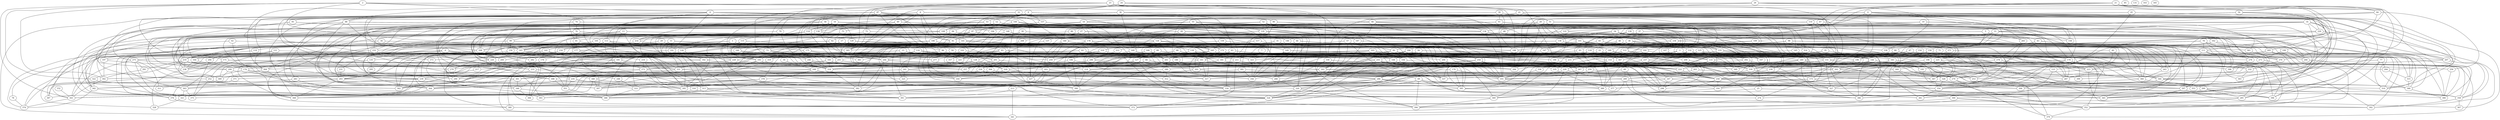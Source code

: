 strict graph "gnp_random_graph(400,0.015)" {
0;
1;
2;
3;
4;
5;
6;
7;
8;
9;
10;
11;
12;
13;
14;
15;
16;
17;
18;
19;
20;
21;
22;
23;
24;
25;
26;
27;
28;
29;
30;
31;
32;
33;
34;
35;
36;
37;
38;
39;
40;
41;
42;
43;
44;
45;
46;
47;
48;
49;
50;
51;
52;
53;
54;
55;
56;
57;
58;
59;
60;
61;
62;
63;
64;
65;
66;
67;
68;
69;
70;
71;
72;
73;
74;
75;
76;
77;
78;
79;
80;
81;
82;
83;
84;
85;
86;
87;
88;
89;
90;
91;
92;
93;
94;
95;
96;
97;
98;
99;
100;
101;
102;
103;
104;
105;
106;
107;
108;
109;
110;
111;
112;
113;
114;
115;
116;
117;
118;
119;
120;
121;
122;
123;
124;
125;
126;
127;
128;
129;
130;
131;
132;
133;
134;
135;
136;
137;
138;
139;
140;
141;
142;
143;
144;
145;
146;
147;
148;
149;
150;
151;
152;
153;
154;
155;
156;
157;
158;
159;
160;
161;
162;
163;
164;
165;
166;
167;
168;
169;
170;
171;
172;
173;
174;
175;
176;
177;
178;
179;
180;
181;
182;
183;
184;
185;
186;
187;
188;
189;
190;
191;
192;
193;
194;
195;
196;
197;
198;
199;
200;
201;
202;
203;
204;
205;
206;
207;
208;
209;
210;
211;
212;
213;
214;
215;
216;
217;
218;
219;
220;
221;
222;
223;
224;
225;
226;
227;
228;
229;
230;
231;
232;
233;
234;
235;
236;
237;
238;
239;
240;
241;
242;
243;
244;
245;
246;
247;
248;
249;
250;
251;
252;
253;
254;
255;
256;
257;
258;
259;
260;
261;
262;
263;
264;
265;
266;
267;
268;
269;
270;
271;
272;
273;
274;
275;
276;
277;
278;
279;
280;
281;
282;
283;
284;
285;
286;
287;
288;
289;
290;
291;
292;
293;
294;
295;
296;
297;
298;
299;
300;
301;
302;
303;
304;
305;
306;
307;
308;
309;
310;
311;
312;
313;
314;
315;
316;
317;
318;
319;
320;
321;
322;
323;
324;
325;
326;
327;
328;
329;
330;
331;
332;
333;
334;
335;
336;
337;
338;
339;
340;
341;
342;
343;
344;
345;
346;
347;
348;
349;
350;
351;
352;
353;
354;
355;
356;
357;
358;
359;
360;
361;
362;
363;
364;
365;
366;
367;
368;
369;
370;
371;
372;
373;
374;
375;
376;
377;
378;
379;
380;
381;
382;
383;
384;
385;
386;
387;
388;
389;
390;
391;
392;
393;
394;
395;
396;
397;
398;
399;
0 -- 293  [is_available=True, prob="0.445040618117"];
0 -- 200  [is_available=True, prob="0.580049552177"];
0 -- 78  [is_available=True, prob="1.0"];
0 -- 368  [is_available=True, prob="1.0"];
0 -- 360  [is_available=True, prob="0.507930060925"];
0 -- 190  [is_available=True, prob="1.0"];
0 -- 375  [is_available=True, prob="0.914800810195"];
0 -- 318  [is_available=True, prob="1.0"];
1 -- 385  [is_available=True, prob="1.0"];
1 -- 228  [is_available=True, prob="1.0"];
1 -- 238  [is_available=True, prob="0.559416144133"];
1 -- 208  [is_available=True, prob="0.450186910403"];
1 -- 83  [is_available=True, prob="0.253596715988"];
1 -- 116  [is_available=True, prob="0.920710658894"];
2 -- 322  [is_available=True, prob="0.665613365649"];
2 -- 260  [is_available=True, prob="0.807805384402"];
2 -- 8  [is_available=True, prob="1.0"];
2 -- 330  [is_available=True, prob="0.148947166525"];
2 -- 302  [is_available=True, prob="1.0"];
2 -- 143  [is_available=True, prob="0.35886548783"];
2 -- 343  [is_available=True, prob="0.132353629107"];
2 -- 382  [is_available=True, prob="1.0"];
3 -- 261  [is_available=True, prob="0.891876512233"];
3 -- 262  [is_available=True, prob="0.288745282351"];
3 -- 238  [is_available=True, prob="0.72905583074"];
3 -- 183  [is_available=True, prob="0.602737418572"];
3 -- 25  [is_available=True, prob="0.331422526892"];
3 -- 347  [is_available=True, prob="1.0"];
3 -- 349  [is_available=True, prob="0.720657900181"];
4 -- 389  [is_available=True, prob="0.168339131077"];
4 -- 230  [is_available=True, prob="1.0"];
4 -- 265  [is_available=True, prob="0.277395218922"];
4 -- 207  [is_available=True, prob="0.0110321448998"];
4 -- 368  [is_available=True, prob="1.0"];
4 -- 18  [is_available=True, prob="0.595807560056"];
4 -- 180  [is_available=True, prob="0.264602364544"];
4 -- 310  [is_available=True, prob="0.801349084017"];
4 -- 158  [is_available=True, prob="0.65425256743"];
5 -- 80  [is_available=True, prob="0.266560453785"];
5 -- 265  [is_available=True, prob="1.0"];
5 -- 43  [is_available=True, prob="0.289280450803"];
5 -- 214  [is_available=True, prob="0.0592825541115"];
5 -- 391  [is_available=True, prob="0.445736910826"];
6 -- 257  [is_available=True, prob="0.562351355226"];
6 -- 396  [is_available=True, prob="1.0"];
6 -- 141  [is_available=True, prob="0.227752753931"];
6 -- 238  [is_available=True, prob="0.0263866394723"];
6 -- 49  [is_available=True, prob="1.0"];
6 -- 246  [is_available=True, prob="0.527149827295"];
6 -- 151  [is_available=True, prob="0.354972901065"];
6 -- 91  [is_available=True, prob="0.53904427953"];
6 -- 253  [is_available=True, prob="0.0635113441687"];
7 -- 323  [is_available=True, prob="0.237098377136"];
8 -- 100  [is_available=True, prob="0.382357651353"];
8 -- 134  [is_available=True, prob="0.458352926183"];
8 -- 233  [is_available=True, prob="0.270206088249"];
8 -- 81  [is_available=True, prob="0.457224876437"];
8 -- 228  [is_available=True, prob="0.80620479332"];
8 -- 90  [is_available=True, prob="0.933056995619"];
8 -- 91  [is_available=True, prob="0.559877972427"];
8 -- 191  [is_available=True, prob="1.0"];
9 -- 97  [is_available=True, prob="1.0"];
9 -- 35  [is_available=True, prob="0.988715788085"];
9 -- 136  [is_available=True, prob="1.0"];
9 -- 203  [is_available=True, prob="0.334592566751"];
9 -- 141  [is_available=True, prob="0.632939886775"];
9 -- 143  [is_available=True, prob="1.0"];
9 -- 113  [is_available=True, prob="0.247067191362"];
9 -- 51  [is_available=True, prob="1.0"];
9 -- 310  [is_available=True, prob="0.783462810097"];
9 -- 344  [is_available=True, prob="0.738072851558"];
9 -- 157  [is_available=True, prob="1.0"];
10 -- 136  [is_available=True, prob="1.0"];
10 -- 194  [is_available=True, prob="0.111481181125"];
10 -- 114  [is_available=True, prob="0.718193180876"];
10 -- 232  [is_available=True, prob="0.900552766345"];
10 -- 146  [is_available=True, prob="0.701714667074"];
11 -- 354  [is_available=True, prob="0.79830426919"];
11 -- 201  [is_available=True, prob="0.120275647924"];
11 -- 364  [is_available=True, prob="0.804256468675"];
11 -- 182  [is_available=True, prob="0.43853805883"];
11 -- 185  [is_available=True, prob="0.441571607029"];
11 -- 318  [is_available=True, prob="0.842524778768"];
11 -- 191  [is_available=True, prob="1.0"];
12 -- 112  [is_available=True, prob="0.482143017801"];
12 -- 208  [is_available=True, prob="1.0"];
12 -- 179  [is_available=True, prob="0.559071532954"];
12 -- 108  [is_available=True, prob="0.695653175902"];
12 -- 174  [is_available=True, prob="0.19769318506"];
13 -- 391  [is_available=True, prob="0.396770126479"];
13 -- 264  [is_available=True, prob="1.0"];
13 -- 270  [is_available=True, prob="0.342553909167"];
13 -- 177  [is_available=True, prob="1.0"];
13 -- 313  [is_available=True, prob="0.168117782202"];
13 -- 187  [is_available=True, prob="0.114398280527"];
14 -- 33  [is_available=True, prob="0.235659691267"];
14 -- 136  [is_available=True, prob="1.0"];
14 -- 363  [is_available=True, prob="0.669661811039"];
14 -- 300  [is_available=True, prob="0.454055766742"];
14 -- 392  [is_available=True, prob="1.0"];
14 -- 220  [is_available=True, prob="0.17699791425"];
14 -- 93  [is_available=True, prob="1.0"];
15 -- 144  [is_available=True, prob="0.744669926471"];
15 -- 241  [is_available=True, prob="0.10300304739"];
15 -- 258  [is_available=True, prob="0.0473137257668"];
15 -- 294  [is_available=True, prob="1.0"];
15 -- 376  [is_available=True, prob="0.0511785633833"];
16 -- 249  [is_available=True, prob="0.65230370563"];
17 -- 323  [is_available=True, prob="1.0"];
17 -- 229  [is_available=True, prob="0.367650681796"];
17 -- 234  [is_available=True, prob="0.449201137861"];
17 -- 244  [is_available=True, prob="0.865270956459"];
17 -- 246  [is_available=True, prob="0.68505429996"];
17 -- 282  [is_available=True, prob="0.135319250346"];
17 -- 59  [is_available=True, prob="0.792908473006"];
17 -- 316  [is_available=True, prob="1.0"];
18 -- 97  [is_available=True, prob="1.0"];
18 -- 134  [is_available=True, prob="0.547487141809"];
18 -- 73  [is_available=True, prob="1.0"];
18 -- 298  [is_available=True, prob="0.26716718969"];
18 -- 141  [is_available=True, prob="0.983229801306"];
18 -- 276  [is_available=True, prob="1.0"];
18 -- 308  [is_available=True, prob="1.0"];
19 -- 361  [is_available=True, prob="0.856461814352"];
19 -- 122  [is_available=True, prob="0.754679745942"];
19 -- 179  [is_available=True, prob="0.0164050032436"];
19 -- 362  [is_available=True, prob="0.205081630014"];
20 -- 101  [is_available=True, prob="0.101429653855"];
20 -- 232  [is_available=True, prob="0.0645930118796"];
20 -- 267  [is_available=True, prob="0.554012366733"];
20 -- 48  [is_available=True, prob="0.0357424717547"];
20 -- 284  [is_available=True, prob="0.433748590884"];
20 -- 349  [is_available=True, prob="0.223899261964"];
20 -- 190  [is_available=True, prob="0.932949470429"];
21 -- 64  [is_available=True, prob="1.0"];
21 -- 236  [is_available=True, prob="0.462851788278"];
21 -- 47  [is_available=True, prob="1.0"];
21 -- 306  [is_available=True, prob="1.0"];
21 -- 54  [is_available=True, prob="1.0"];
21 -- 156  [is_available=True, prob="0.804798549296"];
22 -- 258  [is_available=True, prob="1.0"];
22 -- 228  [is_available=True, prob="1.0"];
22 -- 326  [is_available=True, prob="0.322185230563"];
22 -- 334  [is_available=True, prob="0.241971597716"];
22 -- 181  [is_available=True, prob="0.490717073507"];
22 -- 278  [is_available=True, prob="1.0"];
23 -- 257  [is_available=True, prob="0.742664486193"];
23 -- 305  [is_available=True, prob="1.0"];
23 -- 72  [is_available=True, prob="0.97779148226"];
23 -- 41  [is_available=True, prob="1.0"];
23 -- 237  [is_available=True, prob="1.0"];
23 -- 264  [is_available=True, prob="0.898499455347"];
23 -- 188  [is_available=True, prob="0.644957506132"];
23 -- 190  [is_available=True, prob="1.0"];
24 -- 73  [is_available=True, prob="0.0633244034946"];
24 -- 242  [is_available=True, prob="0.0420562300531"];
24 -- 386  [is_available=True, prob="1.0"];
24 -- 87  [is_available=True, prob="0.638841963527"];
25 -- 324  [is_available=True, prob="0.586327054871"];
25 -- 285  [is_available=True, prob="0.297110922349"];
26 -- 64  [is_available=True, prob="1.0"];
26 -- 257  [is_available=True, prob="0.900979935868"];
26 -- 262  [is_available=True, prob="0.158780096009"];
26 -- 168  [is_available=True, prob="1.0"];
26 -- 338  [is_available=True, prob="0.196738257055"];
26 -- 88  [is_available=True, prob="0.407292994472"];
27 -- 227  [is_available=True, prob="1.0"];
27 -- 292  [is_available=True, prob="0.378477484224"];
27 -- 265  [is_available=True, prob="0.889669150406"];
27 -- 81  [is_available=True, prob="0.164552698857"];
27 -- 146  [is_available=True, prob="1.0"];
27 -- 309  [is_available=True, prob="0.698141885639"];
27 -- 182  [is_available=True, prob="1.0"];
27 -- 315  [is_available=True, prob="0.420670160577"];
27 -- 126  [is_available=True, prob="0.329792759604"];
28 -- 105  [is_available=True, prob="0.849681668307"];
28 -- 172  [is_available=True, prob="1.0"];
28 -- 112  [is_available=True, prob="1.0"];
28 -- 146  [is_available=True, prob="0.593131715333"];
28 -- 342  [is_available=True, prob="0.799726997585"];
28 -- 124  [is_available=True, prob="1.0"];
29 -- 193  [is_available=True, prob="0.785051708822"];
29 -- 189  [is_available=True, prob="0.0885650702081"];
29 -- 231  [is_available=True, prob="0.195522053758"];
30 -- 324  [is_available=True, prob="0.581300966875"];
30 -- 244  [is_available=True, prob="1.0"];
30 -- 44  [is_available=True, prob="1.0"];
30 -- 318  [is_available=True, prob="0.610423350794"];
30 -- 183  [is_available=True, prob="0.658902797522"];
31 -- 226  [is_available=True, prob="0.611334422141"];
31 -- 132  [is_available=True, prob="1.0"];
31 -- 359  [is_available=True, prob="0.684602469841"];
31 -- 104  [is_available=True, prob="1.0"];
31 -- 331  [is_available=True, prob="1.0"];
31 -- 149  [is_available=True, prob="0.711734087939"];
31 -- 347  [is_available=True, prob="0.851056267702"];
32 -- 66  [is_available=True, prob="0.282013825369"];
32 -- 355  [is_available=True, prob="0.0471349677235"];
32 -- 172  [is_available=True, prob="0.932175894093"];
32 -- 258  [is_available=True, prob="0.70069600736"];
32 -- 79  [is_available=True, prob="1.0"];
32 -- 245  [is_available=True, prob="0.338512332449"];
32 -- 279  [is_available=True, prob="0.68082503996"];
32 -- 251  [is_available=True, prob="1.0"];
32 -- 94  [is_available=True, prob="1.0"];
33 -- 65  [is_available=True, prob="0.42775650464"];
33 -- 358  [is_available=True, prob="0.512026409225"];
33 -- 141  [is_available=True, prob="0.0782747081047"];
33 -- 80  [is_available=True, prob="0.166166645076"];
33 -- 338  [is_available=True, prob="0.423255631782"];
33 -- 179  [is_available=True, prob="0.903364788349"];
33 -- 254  [is_available=True, prob="1.0"];
34 -- 73  [is_available=True, prob="1.0"];
34 -- 299  [is_available=True, prob="0.0490196820558"];
35 -- 307  [is_available=True, prob="1.0"];
35 -- 228  [is_available=True, prob="0.250861342922"];
35 -- 317  [is_available=True, prob="0.0497989213156"];
35 -- 151  [is_available=True, prob="1.0"];
36 -- 136  [is_available=True, prob="1.0"];
36 -- 169  [is_available=True, prob="0.517635816925"];
36 -- 204  [is_available=True, prob="0.19482028525"];
36 -- 365  [is_available=True, prob="0.324065839478"];
36 -- 63  [is_available=True, prob="0.532575294029"];
36 -- 214  [is_available=True, prob="0.3953468353"];
36 -- 191  [is_available=True, prob="0.910835309123"];
36 -- 158  [is_available=True, prob="0.823435608519"];
36 -- 95  [is_available=True, prob="0.386036877106"];
37 -- 65  [is_available=True, prob="1.0"];
37 -- 140  [is_available=True, prob="0.668915479501"];
37 -- 253  [is_available=True, prob="0.504725392854"];
38 -- 167  [is_available=True, prob="0.497250007887"];
38 -- 297  [is_available=True, prob="0.106577667552"];
38 -- 234  [is_available=True, prob="1.0"];
38 -- 151  [is_available=True, prob="1.0"];
38 -- 210  [is_available=True, prob="0.984178967528"];
38 -- 73  [is_available=True, prob="0.831296046074"];
39 -- 112  [is_available=True, prob="1.0"];
39 -- 200  [is_available=True, prob="1.0"];
39 -- 235  [is_available=True, prob="0.81924946948"];
39 -- 188  [is_available=True, prob="0.961957504212"];
39 -- 61  [is_available=True, prob="0.420972866172"];
40 -- 360  [is_available=True, prob="1.0"];
40 -- 123  [is_available=True, prob="0.774266682335"];
40 -- 133  [is_available=True, prob="0.469055053305"];
41 -- 196  [is_available=True, prob="0.383751761459"];
41 -- 108  [is_available=True, prob="0.877670580219"];
41 -- 111  [is_available=True, prob="1.0"];
41 -- 272  [is_available=True, prob="0.402837451255"];
41 -- 51  [is_available=True, prob="0.0801396412434"];
41 -- 239  [is_available=True, prob="0.0289514381635"];
42 -- 264  [is_available=True, prob="0.187224795262"];
42 -- 189  [is_available=True, prob="0.304298733788"];
42 -- 343  [is_available=True, prob="1.0"];
43 -- 331  [is_available=True, prob="0.4665426778"];
43 -- 173  [is_available=True, prob="0.790669784138"];
43 -- 366  [is_available=True, prob="0.747271024013"];
43 -- 111  [is_available=True, prob="0.454050732826"];
43 -- 156  [is_available=True, prob="0.450370277149"];
44 -- 288  [is_available=True, prob="0.969326956543"];
44 -- 356  [is_available=True, prob="0.18489498244"];
44 -- 261  [is_available=True, prob="0.475530890337"];
44 -- 360  [is_available=True, prob="0.275317777645"];
44 -- 211  [is_available=True, prob="0.0827760697442"];
44 -- 132  [is_available=True, prob="1.0"];
45 -- 354  [is_available=True, prob="0.754668818198"];
45 -- 284  [is_available=True, prob="0.275715417397"];
45 -- 53  [is_available=True, prob="0.190542248701"];
45 -- 367  [is_available=True, prob="0.410175709865"];
46 -- 208  [is_available=True, prob="0.616974278175"];
46 -- 331  [is_available=True, prob="0.230861187688"];
46 -- 243  [is_available=True, prob="0.547933523771"];
46 -- 118  [is_available=True, prob="0.42682871069"];
46 -- 327  [is_available=True, prob="0.963793181702"];
47 -- 134  [is_available=True, prob="0.633823530587"];
47 -- 106  [is_available=True, prob="0.0268737583211"];
47 -- 365  [is_available=True, prob="0.489707370425"];
47 -- 173  [is_available=True, prob="0.639253933065"];
47 -- 92  [is_available=True, prob="1.0"];
48 -- 146  [is_available=True, prob="1.0"];
49 -- 128  [is_available=True, prob="1.0"];
49 -- 337  [is_available=True, prob="0.761116611744"];
49 -- 75  [is_available=True, prob="0.538526603368"];
49 -- 239  [is_available=True, prob="0.129498959125"];
49 -- 305  [is_available=True, prob="0.520098836217"];
49 -- 215  [is_available=True, prob="1.0"];
50 -- 390  [is_available=True, prob="1.0"];
50 -- 330  [is_available=True, prob="1.0"];
50 -- 205  [is_available=True, prob="0.297985780958"];
50 -- 110  [is_available=True, prob="0.112973528124"];
50 -- 370  [is_available=True, prob="0.328780175891"];
50 -- 220  [is_available=True, prob="0.45834680956"];
51 -- 194  [is_available=True, prob="0.863611922507"];
51 -- 101  [is_available=True, prob="0.0928525743356"];
51 -- 205  [is_available=True, prob="0.806914150723"];
51 -- 145  [is_available=True, prob="0.82940594394"];
51 -- 86  [is_available=True, prob="0.881456035898"];
51 -- 313  [is_available=True, prob="0.227595502981"];
51 -- 314  [is_available=True, prob="0.0410295929705"];
52 -- 356  [is_available=True, prob="0.992406065625"];
52 -- 134  [is_available=True, prob="0.427152129306"];
52 -- 140  [is_available=True, prob="0.601492107732"];
52 -- 143  [is_available=True, prob="0.191082622677"];
52 -- 286  [is_available=True, prob="1.0"];
52 -- 120  [is_available=True, prob="1.0"];
52 -- 91  [is_available=True, prob="1.0"];
52 -- 254  [is_available=True, prob="0.0982081430588"];
53 -- 99  [is_available=True, prob="0.81052345105"];
53 -- 104  [is_available=True, prob="0.977378504063"];
53 -- 395  [is_available=True, prob="1.0"];
53 -- 303  [is_available=True, prob="0.320279640455"];
53 -- 323  [is_available=True, prob="0.00333599329925"];
53 -- 246  [is_available=True, prob="0.145071965945"];
53 -- 397  [is_available=True, prob="0.424603105339"];
53 -- 120  [is_available=True, prob="0.0634318295673"];
53 -- 377  [is_available=True, prob="0.703237716877"];
53 -- 283  [is_available=True, prob="0.392655649342"];
53 -- 189  [is_available=True, prob="0.177277258475"];
53 -- 222  [is_available=True, prob="0.525437669923"];
54 -- 91  [is_available=True, prob="0.412165021079"];
54 -- 138  [is_available=True, prob="0.66636707807"];
54 -- 147  [is_available=True, prob="1.0"];
54 -- 276  [is_available=True, prob="0.187931276339"];
54 -- 155  [is_available=True, prob="0.365683817107"];
54 -- 189  [is_available=True, prob="0.513733504469"];
55 -- 226  [is_available=True, prob="1.0"];
55 -- 169  [is_available=True, prob="0.174661356545"];
55 -- 108  [is_available=True, prob="0.330089065855"];
55 -- 254  [is_available=True, prob="1.0"];
55 -- 181  [is_available=True, prob="0.81987139777"];
55 -- 350  [is_available=True, prob="0.928185585523"];
56 -- 128  [is_available=True, prob="0.548851105469"];
56 -- 288  [is_available=True, prob="0.273015323961"];
56 -- 266  [is_available=True, prob="0.16917724051"];
56 -- 337  [is_available=True, prob="0.0624001084955"];
56 -- 287  [is_available=True, prob="1.0"];
57 -- 242  [is_available=True, prob="0.675152103854"];
57 -- 92  [is_available=True, prob="1.0"];
57 -- 69  [is_available=True, prob="1.0"];
57 -- 239  [is_available=True, prob="0.110351540003"];
58 -- 129  [is_available=True, prob="0.083553732408"];
58 -- 297  [is_available=True, prob="0.308582343552"];
58 -- 299  [is_available=True, prob="0.445940217036"];
58 -- 108  [is_available=True, prob="0.0997965584246"];
58 -- 175  [is_available=True, prob="0.412696467145"];
58 -- 275  [is_available=True, prob="0.582416169909"];
59 -- 133  [is_available=True, prob="0.415761285828"];
59 -- 185  [is_available=True, prob="0.909374257915"];
60 -- 289  [is_available=True, prob="0.469670747673"];
60 -- 274  [is_available=True, prob="1.0"];
60 -- 337  [is_available=True, prob="0.34178362495"];
61 -- 97  [is_available=True, prob="1.0"];
61 -- 327  [is_available=True, prob="0.183651781848"];
61 -- 331  [is_available=True, prob="1.0"];
61 -- 80  [is_available=True, prob="1.0"];
61 -- 219  [is_available=True, prob="0.250143191897"];
61 -- 350  [is_available=True, prob="0.629941401283"];
62 -- 106  [is_available=True, prob="0.874376224001"];
62 -- 374  [is_available=True, prob="0.0717288419477"];
62 -- 244  [is_available=True, prob="1.0"];
62 -- 365  [is_available=True, prob="0.434869741311"];
62 -- 350  [is_available=True, prob="1.0"];
63 -- 161  [is_available=True, prob="0.99737621279"];
63 -- 193  [is_available=True, prob="0.785017372208"];
63 -- 167  [is_available=True, prob="0.994027666144"];
63 -- 151  [is_available=True, prob="0.280719035833"];
63 -- 376  [is_available=True, prob="1.0"];
64 -- 256  [is_available=True, prob="0.281873411395"];
64 -- 66  [is_available=True, prob="0.919102446282"];
64 -- 199  [is_available=True, prob="0.893734727404"];
64 -- 109  [is_available=True, prob="1.0"];
65 -- 155  [is_available=True, prob="0.691853326322"];
65 -- 165  [is_available=True, prob="0.125977751574"];
66 -- 102  [is_available=True, prob="0.623783593449"];
66 -- 134  [is_available=True, prob="0.0835930874601"];
66 -- 385  [is_available=True, prob="0.39434304382"];
66 -- 169  [is_available=True, prob="0.474862626219"];
66 -- 242  [is_available=True, prob="1.0"];
66 -- 82  [is_available=True, prob="0.940712858778"];
66 -- 158  [is_available=True, prob="0.826712641292"];
67 -- 287  [is_available=True, prob="0.684780512556"];
67 -- 319  [is_available=True, prob="0.114591145906"];
67 -- 215  [is_available=True, prob="1.0"];
67 -- 207  [is_available=True, prob="0.986009885509"];
68 -- 144  [is_available=True, prob="0.455413108995"];
68 -- 218  [is_available=True, prob="0.10444521543"];
68 -- 362  [is_available=True, prob="0.66489208844"];
68 -- 221  [is_available=True, prob="0.0143124765491"];
68 -- 270  [is_available=True, prob="1.0"];
69 -- 320  [is_available=True, prob="0.965638603754"];
69 -- 394  [is_available=True, prob="1.0"];
69 -- 365  [is_available=True, prob="0.819998313794"];
69 -- 377  [is_available=True, prob="0.349853597376"];
70 -- 234  [is_available=True, prob="0.236748288024"];
70 -- 332  [is_available=True, prob="0.839410162362"];
70 -- 111  [is_available=True, prob="0.522435561144"];
70 -- 370  [is_available=True, prob="0.217550860477"];
70 -- 276  [is_available=True, prob="0.68978834301"];
70 -- 184  [is_available=True, prob="0.496819631854"];
70 -- 351  [is_available=True, prob="0.792510321689"];
71 -- 225  [is_available=True, prob="0.301534126175"];
71 -- 196  [is_available=True, prob="0.754881759788"];
72 -- 305  [is_available=True, prob="0.752249334719"];
72 -- 178  [is_available=True, prob="0.733236278375"];
72 -- 226  [is_available=True, prob="1.0"];
73 -- 165  [is_available=True, prob="1.0"];
73 -- 397  [is_available=True, prob="1.0"];
73 -- 272  [is_available=True, prob="0.424624435167"];
73 -- 251  [is_available=True, prob="0.851300871744"];
73 -- 222  [is_available=True, prob="0.401360769166"];
74 -- 248  [is_available=True, prob="0.559792774959"];
74 -- 76  [is_available=True, prob="0.0242538548477"];
74 -- 173  [is_available=True, prob="0.217544492034"];
75 -- 82  [is_available=True, prob="0.10491182567"];
75 -- 251  [is_available=True, prob="0.632178015085"];
76 -- 235  [is_available=True, prob="0.0532394027517"];
76 -- 81  [is_available=True, prob="1.0"];
76 -- 243  [is_available=True, prob="0.630506085486"];
76 -- 340  [is_available=True, prob="0.0976704898452"];
76 -- 312  [is_available=True, prob="0.686405815468"];
77 -- 394  [is_available=True, prob="1.0"];
77 -- 204  [is_available=True, prob="0.308525660485"];
77 -- 229  [is_available=True, prob="0.605484292909"];
77 -- 310  [is_available=True, prob="0.454804916769"];
78 -- 374  [is_available=True, prob="0.303189769906"];
79 -- 251  [is_available=True, prob="0.807639855217"];
79 -- 214  [is_available=True, prob="0.483340093509"];
80 -- 260  [is_available=True, prob="0.88356176575"];
80 -- 193  [is_available=True, prob="0.134928595892"];
80 -- 341  [is_available=True, prob="1.0"];
80 -- 183  [is_available=True, prob="0.325117293601"];
81 -- 395  [is_available=True, prob="1.0"];
81 -- 144  [is_available=True, prob="0.476914092565"];
81 -- 177  [is_available=True, prob="0.258348880428"];
82 -- 96  [is_available=True, prob="0.79812202477"];
82 -- 359  [is_available=True, prob="0.908265921924"];
82 -- 292  [is_available=True, prob="1.0"];
82 -- 135  [is_available=True, prob="0.748565887425"];
82 -- 277  [is_available=True, prob="0.08668354284"];
82 -- 150  [is_available=True, prob="0.760524876726"];
83 -- 357  [is_available=True, prob="0.109543444874"];
83 -- 161  [is_available=True, prob="0.156658993698"];
83 -- 201  [is_available=True, prob="0.760751913195"];
83 -- 202  [is_available=True, prob="0.111116656022"];
83 -- 203  [is_available=True, prob="0.867825070777"];
83 -- 277  [is_available=True, prob="0.0531877116921"];
83 -- 343  [is_available=True, prob="0.486489920888"];
83 -- 377  [is_available=True, prob="0.301863561283"];
84 -- 382  [is_available=True, prob="1.0"];
84 -- 253  [is_available=True, prob="0.136085232213"];
84 -- 349  [is_available=True, prob="1.0"];
84 -- 239  [is_available=True, prob="1.0"];
86 -- 101  [is_available=True, prob="0.0616528870853"];
86 -- 143  [is_available=True, prob="0.678536812583"];
87 -- 96  [is_available=True, prob="1.0"];
87 -- 227  [is_available=True, prob="0.860909743126"];
87 -- 359  [is_available=True, prob="0.152187011777"];
87 -- 264  [is_available=True, prob="0.20040571763"];
87 -- 171  [is_available=True, prob="0.979998102526"];
87 -- 140  [is_available=True, prob="0.0736413034189"];
87 -- 301  [is_available=True, prob="0.537956054132"];
87 -- 88  [is_available=True, prob="1.0"];
87 -- 114  [is_available=True, prob="1.0"];
87 -- 147  [is_available=True, prob="0.224970739103"];
87 -- 341  [is_available=True, prob="0.777706488364"];
87 -- 157  [is_available=True, prob="0.723311476539"];
88 -- 320  [is_available=True, prob="0.520703705025"];
88 -- 388  [is_available=True, prob="0.514175351195"];
88 -- 348  [is_available=True, prob="0.38624541653"];
88 -- 208  [is_available=True, prob="0.335917578191"];
88 -- 178  [is_available=True, prob="1.0"];
88 -- 120  [is_available=True, prob="0.990387673171"];
88 -- 252  [is_available=True, prob="0.426198113075"];
89 -- 168  [is_available=True, prob="1.0"];
89 -- 251  [is_available=True, prob="1.0"];
89 -- 300  [is_available=True, prob="0.746727478318"];
89 -- 127  [is_available=True, prob="0.977503022029"];
90 -- 321  [is_available=True, prob="1.0"];
90 -- 107  [is_available=True, prob="0.351201527367"];
90 -- 120  [is_available=True, prob="1.0"];
90 -- 281  [is_available=True, prob="0.798795659141"];
90 -- 317  [is_available=True, prob="0.390982870489"];
91 -- 271  [is_available=True, prob="0.578166122338"];
91 -- 372  [is_available=True, prob="0.677784081088"];
91 -- 250  [is_available=True, prob="1.0"];
91 -- 283  [is_available=True, prob="0.431137528819"];
92 -- 355  [is_available=True, prob="1.0"];
92 -- 324  [is_available=True, prob="1.0"];
92 -- 104  [is_available=True, prob="0.170156458672"];
92 -- 285  [is_available=True, prob="1.0"];
92 -- 127  [is_available=True, prob="1.0"];
93 -- 257  [is_available=True, prob="0.731039902036"];
93 -- 389  [is_available=True, prob="0.899053090391"];
93 -- 185  [is_available=True, prob="0.781930189748"];
93 -- 350  [is_available=True, prob="0.696081490612"];
93 -- 287  [is_available=True, prob="0.466088623637"];
94 -- 186  [is_available=True, prob="0.197325659672"];
94 -- 182  [is_available=True, prob="0.563916927501"];
94 -- 151  [is_available=True, prob="0.593991936668"];
95 -- 148  [is_available=True, prob="0.124803840302"];
95 -- 219  [is_available=True, prob="0.529586137317"];
95 -- 197  [is_available=True, prob="0.901660373228"];
95 -- 167  [is_available=True, prob="1.0"];
96 -- 275  [is_available=True, prob="0.806381930095"];
96 -- 227  [is_available=True, prob="0.434329706451"];
96 -- 250  [is_available=True, prob="0.461892403913"];
97 -- 195  [is_available=True, prob="0.287872695351"];
97 -- 230  [is_available=True, prob="0.978626497731"];
97 -- 266  [is_available=True, prob="1.0"];
97 -- 239  [is_available=True, prob="0.751587338087"];
97 -- 208  [is_available=True, prob="0.0472830194617"];
97 -- 124  [is_available=True, prob="0.398669321983"];
97 -- 382  [is_available=True, prob="0.508521476675"];
97 -- 383  [is_available=True, prob="0.455064445343"];
98 -- 386  [is_available=True, prob="0.464391746706"];
98 -- 199  [is_available=True, prob="0.822187788284"];
98 -- 297  [is_available=True, prob="1.0"];
98 -- 332  [is_available=True, prob="0.899624148316"];
98 -- 303  [is_available=True, prob="0.691451072901"];
98 -- 368  [is_available=True, prob="0.499166196188"];
98 -- 177  [is_available=True, prob="1.0"];
98 -- 188  [is_available=True, prob="0.776080404554"];
99 -- 241  [is_available=True, prob="1.0"];
99 -- 139  [is_available=True, prob="1.0"];
99 -- 150  [is_available=True, prob="0.189864984522"];
99 -- 197  [is_available=True, prob="0.63144956387"];
100 -- 224  [is_available=True, prob="0.0773536132411"];
100 -- 290  [is_available=True, prob="0.605525390196"];
100 -- 292  [is_available=True, prob="0.124295274592"];
100 -- 261  [is_available=True, prob="1.0"];
100 -- 169  [is_available=True, prob="1.0"];
100 -- 114  [is_available=True, prob="0.033289230918"];
100 -- 393  [is_available=True, prob="0.898006910431"];
100 -- 220  [is_available=True, prob="0.233366472021"];
101 -- 192  [is_available=True, prob="0.766286390526"];
101 -- 198  [is_available=True, prob="0.507820467217"];
101 -- 360  [is_available=True, prob="0.849437586769"];
101 -- 267  [is_available=True, prob="1.0"];
101 -- 365  [is_available=True, prob="0.367805873456"];
101 -- 272  [is_available=True, prob="0.899429566923"];
101 -- 119  [is_available=True, prob="0.348036915149"];
102 -- 325  [is_available=True, prob="0.981188336979"];
102 -- 326  [is_available=True, prob="0.935635537429"];
102 -- 332  [is_available=True, prob="0.442404174621"];
102 -- 182  [is_available=True, prob="0.611535640235"];
102 -- 390  [is_available=True, prob="0.565894914797"];
102 -- 383  [is_available=True, prob="0.261555766314"];
103 -- 352  [is_available=True, prob="1.0"];
103 -- 257  [is_available=True, prob="0.150454508797"];
103 -- 258  [is_available=True, prob="0.921299921924"];
103 -- 197  [is_available=True, prob="0.375725127435"];
103 -- 104  [is_available=True, prob="0.153636349147"];
103 -- 280  [is_available=True, prob="0.961981161362"];
103 -- 255  [is_available=True, prob="0.467376059431"];
104 -- 388  [is_available=True, prob="0.300936469108"];
104 -- 223  [is_available=True, prob="0.137535300963"];
105 -- 172  [is_available=True, prob="0.63034705151"];
105 -- 387  [is_available=True, prob="1.0"];
106 -- 256  [is_available=True, prob="0.94506031819"];
106 -- 390  [is_available=True, prob="1.0"];
106 -- 238  [is_available=True, prob="0.154233024561"];
106 -- 218  [is_available=True, prob="1.0"];
107 -- 324  [is_available=True, prob="0.762006993442"];
107 -- 133  [is_available=True, prob="0.858939710088"];
107 -- 349  [is_available=True, prob="0.543731696128"];
108 -- 164  [is_available=True, prob="0.221309443378"];
108 -- 264  [is_available=True, prob="1.0"];
108 -- 149  [is_available=True, prob="0.709117670294"];
108 -- 214  [is_available=True, prob="0.610063837469"];
108 -- 187  [is_available=True, prob="0.594473576418"];
108 -- 245  [is_available=True, prob="0.790436715259"];
109 -- 153  [is_available=True, prob="0.487354080587"];
109 -- 156  [is_available=True, prob="0.752717754407"];
109 -- 232  [is_available=True, prob="0.999968824525"];
110 -- 353  [is_available=True, prob="1.0"];
110 -- 385  [is_available=True, prob="0.991889200432"];
110 -- 233  [is_available=True, prob="1.0"];
110 -- 221  [is_available=True, prob="0.101664366807"];
110 -- 339  [is_available=True, prob="0.593698275033"];
110 -- 122  [is_available=True, prob="0.139533223454"];
110 -- 349  [is_available=True, prob="0.103246472479"];
111 -- 363  [is_available=True, prob="0.684058245169"];
111 -- 261  [is_available=True, prob="0.835627471977"];
111 -- 392  [is_available=True, prob="0.836008382061"];
111 -- 398  [is_available=True, prob="1.0"];
111 -- 297  [is_available=True, prob="0.585282976734"];
111 -- 377  [is_available=True, prob="1.0"];
111 -- 218  [is_available=True, prob="0.86824254385"];
112 -- 133  [is_available=True, prob="0.33336666842"];
112 -- 333  [is_available=True, prob="0.0124137237454"];
112 -- 371  [is_available=True, prob="0.397201239967"];
112 -- 153  [is_available=True, prob="0.0783059620312"];
112 -- 253  [is_available=True, prob="0.925328984404"];
113 -- 384  [is_available=True, prob="1.0"];
113 -- 293  [is_available=True, prob="1.0"];
113 -- 331  [is_available=True, prob="1.0"];
113 -- 175  [is_available=True, prob="0.120130984128"];
113 -- 361  [is_available=True, prob="0.294175136643"];
113 -- 318  [is_available=True, prob="0.64080730544"];
114 -- 161  [is_available=True, prob="0.920805563436"];
114 -- 243  [is_available=True, prob="1.0"];
114 -- 174  [is_available=True, prob="0.038831589194"];
114 -- 207  [is_available=True, prob="1.0"];
114 -- 115  [is_available=True, prob="1.0"];
114 -- 321  [is_available=True, prob="0.631261321527"];
114 -- 251  [is_available=True, prob="0.156430444567"];
115 -- 160  [is_available=True, prob="0.50658449766"];
115 -- 290  [is_available=True, prob="0.940434276472"];
115 -- 355  [is_available=True, prob="0.57895776463"];
115 -- 391  [is_available=True, prob="1.0"];
115 -- 150  [is_available=True, prob="0.282162077585"];
115 -- 126  [is_available=True, prob="0.954801130406"];
115 -- 223  [is_available=True, prob="0.112066893008"];
116 -- 200  [is_available=True, prob="0.765244602729"];
116 -- 201  [is_available=True, prob="0.885581172263"];
116 -- 369  [is_available=True, prob="1.0"];
116 -- 244  [is_available=True, prob="1.0"];
116 -- 342  [is_available=True, prob="0.860075780053"];
116 -- 222  [is_available=True, prob="0.918814348567"];
117 -- 258  [is_available=True, prob="0.205623798658"];
117 -- 143  [is_available=True, prob="0.75383829544"];
118 -- 249  [is_available=True, prob="0.279824614769"];
118 -- 274  [is_available=True, prob="0.152132517887"];
118 -- 347  [is_available=True, prob="0.262109475905"];
118 -- 286  [is_available=True, prob="0.460475070327"];
119 -- 219  [is_available=True, prob="1.0"];
120 -- 288  [is_available=True, prob="0.512152548998"];
120 -- 320  [is_available=True, prob="1.0"];
120 -- 162  [is_available=True, prob="0.897386042256"];
120 -- 201  [is_available=True, prob="0.900755770562"];
120 -- 395  [is_available=True, prob="0.436149688606"];
120 -- 268  [is_available=True, prob="0.379938030325"];
120 -- 222  [is_available=True, prob="0.457721459032"];
121 -- 313  [is_available=True, prob="0.895595782735"];
121 -- 219  [is_available=True, prob="1.0"];
121 -- 252  [is_available=True, prob="0.663417349015"];
121 -- 239  [is_available=True, prob="0.616575761783"];
122 -- 293  [is_available=True, prob="0.601137628283"];
122 -- 140  [is_available=True, prob="1.0"];
122 -- 334  [is_available=True, prob="0.173938712121"];
122 -- 285  [is_available=True, prob="1.0"];
122 -- 158  [is_available=True, prob="0.20852594684"];
123 -- 290  [is_available=True, prob="0.456883598549"];
123 -- 306  [is_available=True, prob="1.0"];
123 -- 287  [is_available=True, prob="1.0"];
124 -- 212  [is_available=True, prob="0.121054079525"];
124 -- 294  [is_available=True, prob="1.0"];
124 -- 328  [is_available=True, prob="0.961810933654"];
124 -- 172  [is_available=True, prob="0.721826027958"];
124 -- 180  [is_available=True, prob="0.59363309898"];
124 -- 153  [is_available=True, prob="0.315115659607"];
124 -- 155  [is_available=True, prob="0.560117306769"];
125 -- 372  [is_available=True, prob="0.193773671027"];
125 -- 292  [is_available=True, prob="0.591107721222"];
125 -- 389  [is_available=True, prob="0.988498799444"];
125 -- 310  [is_available=True, prob="0.385820948479"];
126 -- 384  [is_available=True, prob="1.0"];
126 -- 390  [is_available=True, prob="0.222975060123"];
126 -- 391  [is_available=True, prob="0.179556821323"];
126 -- 135  [is_available=True, prob="0.416500133176"];
127 -- 195  [is_available=True, prob="0.555851342256"];
127 -- 324  [is_available=True, prob="1.0"];
127 -- 241  [is_available=True, prob="0.199567767427"];
127 -- 213  [is_available=True, prob="0.646855472391"];
127 -- 317  [is_available=True, prob="0.608091480423"];
128 -- 224  [is_available=True, prob="0.0576480108457"];
128 -- 329  [is_available=True, prob="1.0"];
128 -- 279  [is_available=True, prob="0.167239722735"];
128 -- 249  [is_available=True, prob="0.904738536835"];
129 -- 329  [is_available=True, prob="0.836450229656"];
129 -- 155  [is_available=True, prob="0.198650966934"];
129 -- 228  [is_available=True, prob="0.0104460370205"];
129 -- 251  [is_available=True, prob="0.611359116962"];
130 -- 184  [is_available=True, prob="0.974744081892"];
130 -- 137  [is_available=True, prob="0.741316146789"];
130 -- 341  [is_available=True, prob="1.0"];
130 -- 398  [is_available=True, prob="0.397982417699"];
132 -- 352  [is_available=True, prob="0.873169045586"];
132 -- 257  [is_available=True, prob="0.763313249382"];
132 -- 386  [is_available=True, prob="0.186279698266"];
132 -- 133  [is_available=True, prob="1.0"];
132 -- 392  [is_available=True, prob="0.170714594015"];
132 -- 286  [is_available=True, prob="0.728749252503"];
132 -- 319  [is_available=True, prob="0.0131640112494"];
133 -- 336  [is_available=True, prob="0.173289653987"];
133 -- 230  [is_available=True, prob="1.0"];
133 -- 173  [is_available=True, prob="0.875930067118"];
133 -- 369  [is_available=True, prob="0.174744132421"];
134 -- 355  [is_available=True, prob="1.0"];
134 -- 137  [is_available=True, prob="1.0"];
134 -- 236  [is_available=True, prob="0.644704554969"];
134 -- 207  [is_available=True, prob="0.0994192024715"];
135 -- 174  [is_available=True, prob="1.0"];
135 -- 295  [is_available=True, prob="1.0"];
136 -- 331  [is_available=True, prob="0.264162788823"];
136 -- 236  [is_available=True, prob="0.832982632254"];
136 -- 309  [is_available=True, prob="0.330300342205"];
136 -- 221  [is_available=True, prob="1.0"];
136 -- 350  [is_available=True, prob="0.0506074796503"];
137 -- 160  [is_available=True, prob="0.924800391149"];
138 -- 326  [is_available=True, prob="0.380517097803"];
138 -- 398  [is_available=True, prob="0.279533701331"];
138 -- 147  [is_available=True, prob="0.364365981846"];
138 -- 374  [is_available=True, prob="0.304036797249"];
138 -- 219  [is_available=True, prob="1.0"];
139 -- 250  [is_available=True, prob="0.838617784831"];
139 -- 396  [is_available=True, prob="1.0"];
139 -- 286  [is_available=True, prob="0.756187301487"];
139 -- 211  [is_available=True, prob="0.812923920389"];
140 -- 227  [is_available=True, prob="0.360212435093"];
140 -- 203  [is_available=True, prob="0.607216244941"];
140 -- 142  [is_available=True, prob="0.198794306017"];
140 -- 338  [is_available=True, prob="1.0"];
140 -- 314  [is_available=True, prob="0.281132681486"];
140 -- 250  [is_available=True, prob="0.342780322477"];
140 -- 223  [is_available=True, prob="0.639698386591"];
141 -- 143  [is_available=True, prob="0.404599088145"];
141 -- 250  [is_available=True, prob="0.319322980451"];
141 -- 346  [is_available=True, prob="0.222481319241"];
141 -- 317  [is_available=True, prob="0.955346478427"];
141 -- 351  [is_available=True, prob="0.457129807607"];
142 -- 216  [is_available=True, prob="0.863216830546"];
142 -- 276  [is_available=True, prob="1.0"];
142 -- 219  [is_available=True, prob="0.96144915731"];
142 -- 321  [is_available=True, prob="1.0"];
143 -- 246  [is_available=True, prob="1.0"];
143 -- 362  [is_available=True, prob="0.696849136604"];
143 -- 144  [is_available=True, prob="1.0"];
143 -- 275  [is_available=True, prob="1.0"];
143 -- 244  [is_available=True, prob="0.487059051263"];
143 -- 348  [is_available=True, prob="0.776596128582"];
144 -- 386  [is_available=True, prob="0.743713039705"];
144 -- 358  [is_available=True, prob="0.245842374099"];
144 -- 298  [is_available=True, prob="0.0956517059642"];
144 -- 204  [is_available=True, prob="0.0384604128621"];
144 -- 381  [is_available=True, prob="0.433045662622"];
144 -- 222  [is_available=True, prob="0.166093470797"];
145 -- 190  [is_available=True, prob="0.399427530447"];
145 -- 151  [is_available=True, prob="1.0"];
146 -- 259  [is_available=True, prob="0.185875121808"];
146 -- 169  [is_available=True, prob="1.0"];
147 -- 161  [is_available=True, prob="0.100898292296"];
147 -- 355  [is_available=True, prob="0.373735237236"];
147 -- 196  [is_available=True, prob="0.344277064039"];
148 -- 225  [is_available=True, prob="0.564042047466"];
148 -- 359  [is_available=True, prob="1.0"];
148 -- 302  [is_available=True, prob="1.0"];
148 -- 177  [is_available=True, prob="0.150108827152"];
148 -- 245  [is_available=True, prob="0.0613258054102"];
148 -- 187  [is_available=True, prob="0.276473952221"];
148 -- 316  [is_available=True, prob="0.309721779698"];
148 -- 381  [is_available=True, prob="0.385653185715"];
149 -- 356  [is_available=True, prob="0.236026135357"];
149 -- 203  [is_available=True, prob="0.689083565946"];
149 -- 179  [is_available=True, prob="0.0437214004614"];
149 -- 254  [is_available=True, prob="0.516953609027"];
150 -- 362  [is_available=True, prob="0.474209414654"];
150 -- 182  [is_available=True, prob="0.16814628077"];
150 -- 279  [is_available=True, prob="0.620531574237"];
151 -- 327  [is_available=True, prob="0.976213696858"];
151 -- 379  [is_available=True, prob="1.0"];
151 -- 329  [is_available=True, prob="0.102806598265"];
151 -- 337  [is_available=True, prob="1.0"];
151 -- 287  [is_available=True, prob="0.737428879254"];
152 -- 343  [is_available=True, prob="0.456547990192"];
153 -- 262  [is_available=True, prob="0.283344345259"];
153 -- 395  [is_available=True, prob="0.0605099108223"];
153 -- 335  [is_available=True, prob="0.399424608275"];
153 -- 222  [is_available=True, prob="0.0195799903003"];
154 -- 296  [is_available=True, prob="0.731711358115"];
154 -- 273  [is_available=True, prob="0.963649235181"];
154 -- 366  [is_available=True, prob="0.852827573082"];
154 -- 190  [is_available=True, prob="0.389729093339"];
155 -- 352  [is_available=True, prob="0.0879345691716"];
155 -- 164  [is_available=True, prob="0.243145325603"];
155 -- 284  [is_available=True, prob="0.585673877708"];
155 -- 202  [is_available=True, prob="0.183449021012"];
155 -- 240  [is_available=True, prob="0.919830526569"];
155 -- 315  [is_available=True, prob="0.64036774172"];
156 -- 356  [is_available=True, prob="0.36395271538"];
156 -- 262  [is_available=True, prob="0.0791535673188"];
156 -- 240  [is_available=True, prob="0.135864695066"];
156 -- 287  [is_available=True, prob="0.118673082059"];
157 -- 258  [is_available=True, prob="0.750491351408"];
157 -- 372  [is_available=True, prob="1.0"];
159 -- 288  [is_available=True, prob="0.577644164405"];
159 -- 164  [is_available=True, prob="0.961008176691"];
159 -- 245  [is_available=True, prob="0.254257185297"];
159 -- 254  [is_available=True, prob="0.488248661989"];
160 -- 168  [is_available=True, prob="0.356231804581"];
160 -- 318  [is_available=True, prob="0.29733256254"];
160 -- 176  [is_available=True, prob="0.0141704738086"];
161 -- 202  [is_available=True, prob="0.627221055877"];
161 -- 317  [is_available=True, prob="0.461984226115"];
161 -- 253  [is_available=True, prob="1.0"];
161 -- 318  [is_available=True, prob="0.986022333303"];
162 -- 192  [is_available=True, prob="0.532762733006"];
162 -- 266  [is_available=True, prob="0.980143829503"];
162 -- 346  [is_available=True, prob="1.0"];
162 -- 264  [is_available=True, prob="0.486648806434"];
164 -- 364  [is_available=True, prob="0.321034403894"];
164 -- 238  [is_available=True, prob="1.0"];
165 -- 329  [is_available=True, prob="0.309153862253"];
165 -- 331  [is_available=True, prob="0.324814586163"];
165 -- 308  [is_available=True, prob="0.186883571385"];
165 -- 218  [is_available=True, prob="1.0"];
165 -- 318  [is_available=True, prob="0.805690409791"];
166 -- 272  [is_available=True, prob="0.429973354647"];
166 -- 180  [is_available=True, prob="0.294819991541"];
166 -- 181  [is_available=True, prob="1.0"];
166 -- 261  [is_available=True, prob="0.945720936769"];
168 -- 224  [is_available=True, prob="0.176850997251"];
168 -- 335  [is_available=True, prob="0.784376144229"];
168 -- 243  [is_available=True, prob="1.0"];
169 -- 390  [is_available=True, prob="1.0"];
169 -- 332  [is_available=True, prob="1.0"];
169 -- 318  [is_available=True, prob="0.56459249809"];
169 -- 255  [is_available=True, prob="1.0"];
170 -- 385  [is_available=True, prob="0.540269840174"];
170 -- 355  [is_available=True, prob="0.269170083129"];
170 -- 309  [is_available=True, prob="0.541710473696"];
171 -- 249  [is_available=True, prob="0.0404493150439"];
171 -- 218  [is_available=True, prob="0.733385354117"];
171 -- 303  [is_available=True, prob="0.376973029745"];
171 -- 374  [is_available=True, prob="0.806207304707"];
172 -- 202  [is_available=True, prob="1.0"];
172 -- 235  [is_available=True, prob="0.954642918845"];
172 -- 237  [is_available=True, prob="0.156206501928"];
172 -- 181  [is_available=True, prob="1.0"];
172 -- 284  [is_available=True, prob="0.852165578428"];
173 -- 354  [is_available=True, prob="1.0"];
173 -- 274  [is_available=True, prob="1.0"];
173 -- 375  [is_available=True, prob="0.145698956621"];
173 -- 389  [is_available=True, prob="0.721551993126"];
174 -- 354  [is_available=True, prob="0.0071035556258"];
174 -- 368  [is_available=True, prob="0.525798261039"];
174 -- 252  [is_available=True, prob="0.90651242347"];
174 -- 317  [is_available=True, prob="1.0"];
175 -- 206  [is_available=True, prob="0.4504588686"];
175 -- 383  [is_available=True, prob="0.398065028255"];
175 -- 348  [is_available=True, prob="0.564131535768"];
175 -- 346  [is_available=True, prob="1.0"];
175 -- 319  [is_available=True, prob="0.395412463869"];
176 -- 299  [is_available=True, prob="0.170463616376"];
177 -- 226  [is_available=True, prob="0.708286440083"];
177 -- 373  [is_available=True, prob="0.959834407316"];
177 -- 313  [is_available=True, prob="0.758014226557"];
177 -- 285  [is_available=True, prob="0.14057487828"];
178 -- 234  [is_available=True, prob="0.533556872422"];
178 -- 296  [is_available=True, prob="0.38430934389"];
178 -- 243  [is_available=True, prob="1.0"];
178 -- 250  [is_available=True, prob="0.372468433565"];
178 -- 188  [is_available=True, prob="1.0"];
179 -- 354  [is_available=True, prob="0.650179384487"];
179 -- 259  [is_available=True, prob="0.230132427149"];
179 -- 332  [is_available=True, prob="0.686589387128"];
179 -- 355  [is_available=True, prob="0.250697350672"];
179 -- 344  [is_available=True, prob="0.0850748990235"];
180 -- 288  [is_available=True, prob="0.320458606831"];
180 -- 202  [is_available=True, prob="0.930858028472"];
180 -- 340  [is_available=True, prob="0.976145650973"];
181 -- 355  [is_available=True, prob="1.0"];
181 -- 203  [is_available=True, prob="1.0"];
181 -- 217  [is_available=True, prob="1.0"];
181 -- 346  [is_available=True, prob="0.161138456013"];
182 -- 362  [is_available=True, prob="0.901845282075"];
182 -- 242  [is_available=True, prob="1.0"];
183 -- 258  [is_available=True, prob="0.858792918364"];
183 -- 335  [is_available=True, prob="0.981224053188"];
183 -- 195  [is_available=True, prob="1.0"];
183 -- 346  [is_available=True, prob="0.288312187616"];
184 -- 324  [is_available=True, prob="1.0"];
184 -- 267  [is_available=True, prob="0.617689666101"];
184 -- 247  [is_available=True, prob="0.87685706247"];
184 -- 344  [is_available=True, prob="0.0347923458031"];
184 -- 378  [is_available=True, prob="0.351845432786"];
184 -- 221  [is_available=True, prob="0.98928284147"];
185 -- 290  [is_available=True, prob="0.597241441748"];
185 -- 392  [is_available=True, prob="0.319387179395"];
185 -- 372  [is_available=True, prob="0.374501026799"];
185 -- 218  [is_available=True, prob="1.0"];
186 -- 193  [is_available=True, prob="0.997188059599"];
186 -- 342  [is_available=True, prob="1.0"];
186 -- 206  [is_available=True, prob="0.0817866018001"];
186 -- 245  [is_available=True, prob="0.333710426052"];
187 -- 210  [is_available=True, prob="1.0"];
187 -- 243  [is_available=True, prob="1.0"];
188 -- 327  [is_available=True, prob="0.784875461781"];
188 -- 219  [is_available=True, prob="0.216838003337"];
188 -- 284  [is_available=True, prob="0.738236229677"];
189 -- 323  [is_available=True, prob="1.0"];
189 -- 292  [is_available=True, prob="0.639358053167"];
189 -- 273  [is_available=True, prob="0.224267202834"];
189 -- 200  [is_available=True, prob="0.886996316872"];
189 -- 209  [is_available=True, prob="1.0"];
189 -- 215  [is_available=True, prob="0.187283952883"];
190 -- 259  [is_available=True, prob="1.0"];
191 -- 201  [is_available=True, prob="0.0479375737122"];
191 -- 279  [is_available=True, prob="1.0"];
192 -- 237  [is_available=True, prob="1.0"];
192 -- 223  [is_available=True, prob="0.0229874928465"];
192 -- 286  [is_available=True, prob="0.499366721544"];
192 -- 255  [is_available=True, prob="0.413560602991"];
193 -- 395  [is_available=True, prob="0.757015975482"];
193 -- 235  [is_available=True, prob="0.119248285517"];
193 -- 270  [is_available=True, prob="1.0"];
194 -- 359  [is_available=True, prob="0.50085324326"];
195 -- 306  [is_available=True, prob="0.470849129128"];
196 -- 386  [is_available=True, prob="1.0"];
196 -- 247  [is_available=True, prob="1.0"];
197 -- 264  [is_available=True, prob="1.0"];
197 -- 302  [is_available=True, prob="0.559043558819"];
198 -- 307  [is_available=True, prob="1.0"];
198 -- 260  [is_available=True, prob="0.181786407017"];
198 -- 318  [is_available=True, prob="1.0"];
199 -- 273  [is_available=True, prob="0.902102612857"];
199 -- 266  [is_available=True, prob="0.741515929033"];
201 -- 257  [is_available=True, prob="0.0333411445367"];
201 -- 337  [is_available=True, prob="1.0"];
202 -- 307  [is_available=True, prob="0.993879052214"];
202 -- 302  [is_available=True, prob="0.656118903395"];
202 -- 247  [is_available=True, prob="0.707295960391"];
202 -- 248  [is_available=True, prob="0.167059445761"];
203 -- 227  [is_available=True, prob="0.809832918423"];
203 -- 334  [is_available=True, prob="0.73986246147"];
203 -- 393  [is_available=True, prob="1.0"];
203 -- 316  [is_available=True, prob="0.876549985109"];
204 -- 315  [is_available=True, prob="0.351387249943"];
205 -- 352  [is_available=True, prob="0.205683204338"];
205 -- 237  [is_available=True, prob="0.820169496079"];
205 -- 250  [is_available=True, prob="0.797246704465"];
205 -- 315  [is_available=True, prob="1.0"];
206 -- 289  [is_available=True, prob="0.00898225434197"];
207 -- 358  [is_available=True, prob="0.291063524351"];
207 -- 398  [is_available=True, prob="0.922626150864"];
208 -- 309  [is_available=True, prob="0.430740278506"];
208 -- 282  [is_available=True, prob="0.538118425656"];
209 -- 339  [is_available=True, prob="0.512316219844"];
210 -- 280  [is_available=True, prob="1.0"];
210 -- 249  [is_available=True, prob="0.268438545365"];
210 -- 250  [is_available=True, prob="1.0"];
210 -- 221  [is_available=True, prob="0.610938943966"];
210 -- 223  [is_available=True, prob="0.787914576807"];
211 -- 298  [is_available=True, prob="1.0"];
211 -- 366  [is_available=True, prob="0.765071008038"];
211 -- 372  [is_available=True, prob="0.856314340222"];
211 -- 318  [is_available=True, prob="1.0"];
212 -- 296  [is_available=True, prob="1.0"];
212 -- 324  [is_available=True, prob="0.78134607528"];
213 -- 391  [is_available=True, prob="1.0"];
213 -- 341  [is_available=True, prob="0.63679437621"];
214 -- 384  [is_available=True, prob="1.0"];
214 -- 305  [is_available=True, prob="1.0"];
215 -- 385  [is_available=True, prob="0.261156145038"];
216 -- 272  [is_available=True, prob="0.0438067482797"];
216 -- 395  [is_available=True, prob="0.353213785441"];
217 -- 293  [is_available=True, prob="0.226710194031"];
218 -- 390  [is_available=True, prob="1.0"];
218 -- 337  [is_available=True, prob="0.545370791845"];
219 -- 322  [is_available=True, prob="0.796201389344"];
219 -- 291  [is_available=True, prob="0.0503767269362"];
219 -- 252  [is_available=True, prob="0.45403363021"];
219 -- 304  [is_available=True, prob="0.920789731359"];
219 -- 334  [is_available=True, prob="0.758875659741"];
219 -- 238  [is_available=True, prob="1.0"];
219 -- 222  [is_available=True, prob="0.854656930406"];
220 -- 396  [is_available=True, prob="0.797010310412"];
220 -- 386  [is_available=True, prob="0.0984760454102"];
221 -- 272  [is_available=True, prob="1.0"];
221 -- 241  [is_available=True, prob="1.0"];
222 -- 258  [is_available=True, prob="1.0"];
223 -- 307  [is_available=True, prob="1.0"];
223 -- 392  [is_available=True, prob="0.277760754601"];
224 -- 320  [is_available=True, prob="1.0"];
224 -- 301  [is_available=True, prob="1.0"];
224 -- 239  [is_available=True, prob="0.255532061574"];
224 -- 356  [is_available=True, prob="0.42258147907"];
225 -- 229  [is_available=True, prob="0.132892698196"];
225 -- 358  [is_available=True, prob="0.600719466791"];
225 -- 269  [is_available=True, prob="0.168612110538"];
225 -- 334  [is_available=True, prob="0.68846297324"];
225 -- 307  [is_available=True, prob="0.437450863947"];
226 -- 329  [is_available=True, prob="0.710982352822"];
226 -- 340  [is_available=True, prob="1.0"];
226 -- 380  [is_available=True, prob="1.0"];
227 -- 390  [is_available=True, prob="0.883129285329"];
228 -- 238  [is_available=True, prob="0.418135067746"];
228 -- 385  [is_available=True, prob="0.529656034502"];
229 -- 359  [is_available=True, prob="0.994206343893"];
229 -- 369  [is_available=True, prob="0.747547723294"];
229 -- 343  [is_available=True, prob="0.64764714606"];
229 -- 287  [is_available=True, prob="0.890480556675"];
230 -- 288  [is_available=True, prob="0.400994832138"];
230 -- 381  [is_available=True, prob="1.0"];
231 -- 293  [is_available=True, prob="0.939394175495"];
232 -- 364  [is_available=True, prob="0.743298412779"];
232 -- 238  [is_available=True, prob="0.79630118966"];
232 -- 373  [is_available=True, prob="0.4895820743"];
233 -- 380  [is_available=True, prob="0.494640196873"];
233 -- 308  [is_available=True, prob="1.0"];
233 -- 325  [is_available=True, prob="1.0"];
234 -- 364  [is_available=True, prob="0.636753945288"];
234 -- 293  [is_available=True, prob="0.0172707213846"];
235 -- 324  [is_available=True, prob="0.0599798451971"];
235 -- 395  [is_available=True, prob="0.925827479279"];
235 -- 364  [is_available=True, prob="1.0"];
235 -- 351  [is_available=True, prob="0.180058599504"];
236 -- 305  [is_available=True, prob="0.784391154515"];
236 -- 366  [is_available=True, prob="0.307140116561"];
237 -- 325  [is_available=True, prob="0.676146267635"];
237 -- 263  [is_available=True, prob="0.720483926831"];
237 -- 298  [is_available=True, prob="0.543836209514"];
237 -- 397  [is_available=True, prob="0.945337722717"];
237 -- 379  [is_available=True, prob="0.134520375963"];
238 -- 328  [is_available=True, prob="1.0"];
239 -- 395  [is_available=True, prob="1.0"];
239 -- 333  [is_available=True, prob="0.0161809038519"];
239 -- 303  [is_available=True, prob="0.0792704015915"];
240 -- 386  [is_available=True, prob="1.0"];
240 -- 262  [is_available=True, prob="0.182747950753"];
240 -- 297  [is_available=True, prob="0.636405252694"];
240 -- 267  [is_available=True, prob="0.983338829312"];
240 -- 242  [is_available=True, prob="0.868545979635"];
240 -- 349  [is_available=True, prob="0.959582722932"];
241 -- 321  [is_available=True, prob="0.177929584589"];
241 -- 290  [is_available=True, prob="1.0"];
241 -- 325  [is_available=True, prob="0.919939999659"];
241 -- 381  [is_available=True, prob="1.0"];
241 -- 379  [is_available=True, prob="0.323535150661"];
242 -- 397  [is_available=True, prob="0.914222290066"];
242 -- 253  [is_available=True, prob="0.154842269732"];
243 -- 360  [is_available=True, prob="0.0968920514928"];
244 -- 326  [is_available=True, prob="0.0259330289695"];
244 -- 393  [is_available=True, prob="0.28191614449"];
244 -- 382  [is_available=True, prob="0.633964628914"];
244 -- 284  [is_available=True, prob="0.0151461464969"];
245 -- 288  [is_available=True, prob="0.153368611044"];
245 -- 323  [is_available=True, prob="0.30816748257"];
245 -- 388  [is_available=True, prob="0.0373801232572"];
245 -- 250  [is_available=True, prob="0.902483278359"];
246 -- 269  [is_available=True, prob="0.645308161045"];
246 -- 249  [is_available=True, prob="1.0"];
246 -- 318  [is_available=True, prob="0.910176625708"];
247 -- 327  [is_available=True, prob="0.2300363579"];
247 -- 333  [is_available=True, prob="0.313028910089"];
247 -- 298  [is_available=True, prob="0.681090509282"];
248 -- 333  [is_available=True, prob="1.0"];
249 -- 321  [is_available=True, prob="1.0"];
249 -- 355  [is_available=True, prob="0.392857229787"];
249 -- 388  [is_available=True, prob="0.946030321986"];
249 -- 253  [is_available=True, prob="0.957669338123"];
251 -- 342  [is_available=True, prob="0.232216496888"];
251 -- 349  [is_available=True, prob="0.329290027884"];
252 -- 362  [is_available=True, prob="0.848297176719"];
252 -- 375  [is_available=True, prob="0.392540574766"];
253 -- 260  [is_available=True, prob="0.656936941424"];
254 -- 355  [is_available=True, prob="0.877664359272"];
254 -- 388  [is_available=True, prob="0.440181891143"];
254 -- 329  [is_available=True, prob="1.0"];
254 -- 298  [is_available=True, prob="0.95446029775"];
255 -- 257  [is_available=True, prob="0.759970371384"];
255 -- 298  [is_available=True, prob="0.666478070414"];
255 -- 267  [is_available=True, prob="0.0322062753329"];
255 -- 270  [is_available=True, prob="0.522703624897"];
255 -- 372  [is_available=True, prob="0.853491212083"];
255 -- 341  [is_available=True, prob="1.0"];
256 -- 366  [is_available=True, prob="0.905886263759"];
258 -- 353  [is_available=True, prob="0.978089771253"];
258 -- 369  [is_available=True, prob="0.539742109787"];
258 -- 350  [is_available=True, prob="0.67579195901"];
259 -- 344  [is_available=True, prob="0.798945243883"];
259 -- 333  [is_available=True, prob="0.393663002995"];
260 -- 396  [is_available=True, prob="0.242440576822"];
260 -- 285  [is_available=True, prob="0.252989619124"];
260 -- 274  [is_available=True, prob="0.926639026389"];
261 -- 391  [is_available=True, prob="1.0"];
261 -- 396  [is_available=True, prob="0.582698360488"];
261 -- 280  [is_available=True, prob="0.500814692345"];
262 -- 289  [is_available=True, prob="0.456899387475"];
262 -- 399  [is_available=True, prob="1.0"];
263 -- 355  [is_available=True, prob="0.69062909087"];
263 -- 270  [is_available=True, prob="0.467075014905"];
264 -- 387  [is_available=True, prob="1.0"];
264 -- 393  [is_available=True, prob="0.199155656822"];
265 -- 278  [is_available=True, prob="1.0"];
265 -- 327  [is_available=True, prob="1.0"];
266 -- 310  [is_available=True, prob="1.0"];
267 -- 341  [is_available=True, prob="0.827982834746"];
267 -- 286  [is_available=True, prob="1.0"];
268 -- 357  [is_available=True, prob="0.421003308916"];
269 -- 307  [is_available=True, prob="0.551596819662"];
269 -- 364  [is_available=True, prob="0.825858541237"];
269 -- 365  [is_available=True, prob="0.40979076708"];
270 -- 306  [is_available=True, prob="0.804235686349"];
270 -- 379  [is_available=True, prob="0.415683865341"];
271 -- 289  [is_available=True, prob="0.148078558129"];
271 -- 370  [is_available=True, prob="1.0"];
272 -- 301  [is_available=True, prob="1.0"];
272 -- 337  [is_available=True, prob="1.0"];
272 -- 372  [is_available=True, prob="1.0"];
273 -- 396  [is_available=True, prob="0.236049318407"];
275 -- 291  [is_available=True, prob="0.0610045108927"];
275 -- 343  [is_available=True, prob="0.858793415112"];
275 -- 396  [is_available=True, prob="0.192761102417"];
275 -- 375  [is_available=True, prob="0.905511666055"];
275 -- 311  [is_available=True, prob="0.0835543387431"];
275 -- 318  [is_available=True, prob="0.117888351048"];
276 -- 398  [is_available=True, prob="0.638586538088"];
278 -- 339  [is_available=True, prob="0.108271049976"];
278 -- 399  [is_available=True, prob="0.353472366804"];
279 -- 290  [is_available=True, prob="1.0"];
280 -- 312  [is_available=True, prob="0.530804558693"];
281 -- 356  [is_available=True, prob="0.51649930564"];
281 -- 326  [is_available=True, prob="0.128051355265"];
281 -- 362  [is_available=True, prob="0.228333184854"];
281 -- 302  [is_available=True, prob="1.0"];
281 -- 306  [is_available=True, prob="0.885653073641"];
283 -- 393  [is_available=True, prob="0.0945716225487"];
283 -- 303  [is_available=True, prob="0.679163736161"];
285 -- 352  [is_available=True, prob="0.995296366972"];
286 -- 320  [is_available=True, prob="1.0"];
286 -- 310  [is_available=True, prob="0.364977984927"];
286 -- 385  [is_available=True, prob="0.0198067397046"];
286 -- 297  [is_available=True, prob="0.762541833183"];
286 -- 313  [is_available=True, prob="0.26289739655"];
286 -- 316  [is_available=True, prob="0.164922881561"];
287 -- 381  [is_available=True, prob="0.26057614902"];
288 -- 320  [is_available=True, prob="0.746489316784"];
289 -- 352  [is_available=True, prob="0.825538523999"];
289 -- 298  [is_available=True, prob="0.234355735337"];
289 -- 334  [is_available=True, prob="0.917007368021"];
289 -- 369  [is_available=True, prob="0.879231754838"];
291 -- 302  [is_available=True, prob="0.240986420726"];
292 -- 327  [is_available=True, prob="0.690916612501"];
292 -- 335  [is_available=True, prob="0.686091201967"];
293 -- 389  [is_available=True, prob="0.439259309823"];
293 -- 368  [is_available=True, prob="0.134686260751"];
293 -- 342  [is_available=True, prob="0.381304509298"];
294 -- 375  [is_available=True, prob="0.0833699183112"];
296 -- 297  [is_available=True, prob="1.0"];
296 -- 321  [is_available=True, prob="1.0"];
297 -- 365  [is_available=True, prob="0.936331809103"];
297 -- 367  [is_available=True, prob="0.5952777305"];
297 -- 380  [is_available=True, prob="1.0"];
299 -- 371  [is_available=True, prob="0.0785136841652"];
299 -- 308  [is_available=True, prob="0.866884461621"];
299 -- 309  [is_available=True, prob="1.0"];
300 -- 352  [is_available=True, prob="0.0646164405705"];
300 -- 380  [is_available=True, prob="0.805357679491"];
301 -- 348  [is_available=True, prob="0.267897922645"];
301 -- 364  [is_available=True, prob="0.26938041807"];
302 -- 343  [is_available=True, prob="0.310869341616"];
303 -- 321  [is_available=True, prob="0.867502227378"];
303 -- 375  [is_available=True, prob="0.746623542375"];
304 -- 354  [is_available=True, prob="0.919634559202"];
304 -- 340  [is_available=True, prob="0.217441125114"];
307 -- 354  [is_available=True, prob="0.125827294573"];
308 -- 382  [is_available=True, prob="1.0"];
308 -- 351  [is_available=True, prob="1.0"];
309 -- 311  [is_available=True, prob="1.0"];
312 -- 334  [is_available=True, prob="0.157878316095"];
313 -- 387  [is_available=True, prob="0.527720749758"];
313 -- 358  [is_available=True, prob="0.924445858926"];
313 -- 391  [is_available=True, prob="0.0858043426979"];
313 -- 393  [is_available=True, prob="0.971669385409"];
314 -- 398  [is_available=True, prob="0.025278075819"];
314 -- 334  [is_available=True, prob="0.129933713333"];
315 -- 346  [is_available=True, prob="0.992169306137"];
316 -- 369  [is_available=True, prob="0.911584259485"];
316 -- 343  [is_available=True, prob="0.575726635722"];
318 -- 382  [is_available=True, prob="0.461456585818"];
319 -- 333  [is_available=True, prob="0.484992964921"];
320 -- 324  [is_available=True, prob="0.597491360398"];
320 -- 394  [is_available=True, prob="0.317079096312"];
321 -- 328  [is_available=True, prob="1.0"];
322 -- 397  [is_available=True, prob="1.0"];
322 -- 342  [is_available=True, prob="0.932766897002"];
323 -- 356  [is_available=True, prob="0.222472208943"];
324 -- 372  [is_available=True, prob="0.528202306004"];
326 -- 352  [is_available=True, prob="0.761629437952"];
326 -- 354  [is_available=True, prob="1.0"];
326 -- 343  [is_available=True, prob="1.0"];
328 -- 341  [is_available=True, prob="0.112302665941"];
329 -- 387  [is_available=True, prob="0.137800989059"];
329 -- 359  [is_available=True, prob="0.236715243285"];
329 -- 386  [is_available=True, prob="1.0"];
329 -- 334  [is_available=True, prob="0.667448959771"];
330 -- 339  [is_available=True, prob="1.0"];
330 -- 394  [is_available=True, prob="0.74033716393"];
330 -- 391  [is_available=True, prob="0.218903809496"];
331 -- 356  [is_available=True, prob="0.136937189655"];
331 -- 364  [is_available=True, prob="0.227881438287"];
332 -- 363  [is_available=True, prob="0.680275770961"];
332 -- 344  [is_available=True, prob="0.227586297354"];
333 -- 388  [is_available=True, prob="0.860290242917"];
335 -- 389  [is_available=True, prob="1.0"];
336 -- 355  [is_available=True, prob="0.710171554648"];
339 -- 358  [is_available=True, prob="0.257639010119"];
339 -- 378  [is_available=True, prob="0.347163436107"];
340 -- 368  [is_available=True, prob="1.0"];
340 -- 397  [is_available=True, prob="1.0"];
340 -- 369  [is_available=True, prob="1.0"];
342 -- 374  [is_available=True, prob="1.0"];
342 -- 376  [is_available=True, prob="0.175802903953"];
343 -- 374  [is_available=True, prob="0.356194646955"];
344 -- 354  [is_available=True, prob="0.560233790588"];
344 -- 358  [is_available=True, prob="1.0"];
346 -- 366  [is_available=True, prob="1.0"];
348 -- 384  [is_available=True, prob="0.3160000906"];
348 -- 388  [is_available=True, prob="1.0"];
350 -- 394  [is_available=True, prob="1.0"];
351 -- 388  [is_available=True, prob="0.285994394764"];
352 -- 379  [is_available=True, prob="0.200580726854"];
354 -- 381  [is_available=True, prob="0.390279732716"];
355 -- 389  [is_available=True, prob="1.0"];
358 -- 392  [is_available=True, prob="0.424902673537"];
358 -- 367  [is_available=True, prob="0.245918252673"];
360 -- 366  [is_available=True, prob="0.377869457588"];
360 -- 377  [is_available=True, prob="0.406898914559"];
361 -- 370  [is_available=True, prob="0.967173026521"];
364 -- 368  [is_available=True, prob="1.0"];
369 -- 394  [is_available=True, prob="1.0"];
370 -- 399  [is_available=True, prob="0.42061567501"];
371 -- 376  [is_available=True, prob="0.931827199853"];
373 -- 388  [is_available=True, prob="0.734656158905"];
376 -- 380  [is_available=True, prob="0.2114488614"];
378 -- 395  [is_available=True, prob="0.38019519002"];
378 -- 397  [is_available=True, prob="1.0"];
385 -- 391  [is_available=True, prob="0.211124945442"];
385 -- 386  [is_available=True, prob="0.142020249775"];
390 -- 394  [is_available=True, prob="0.196672229329"];
}
